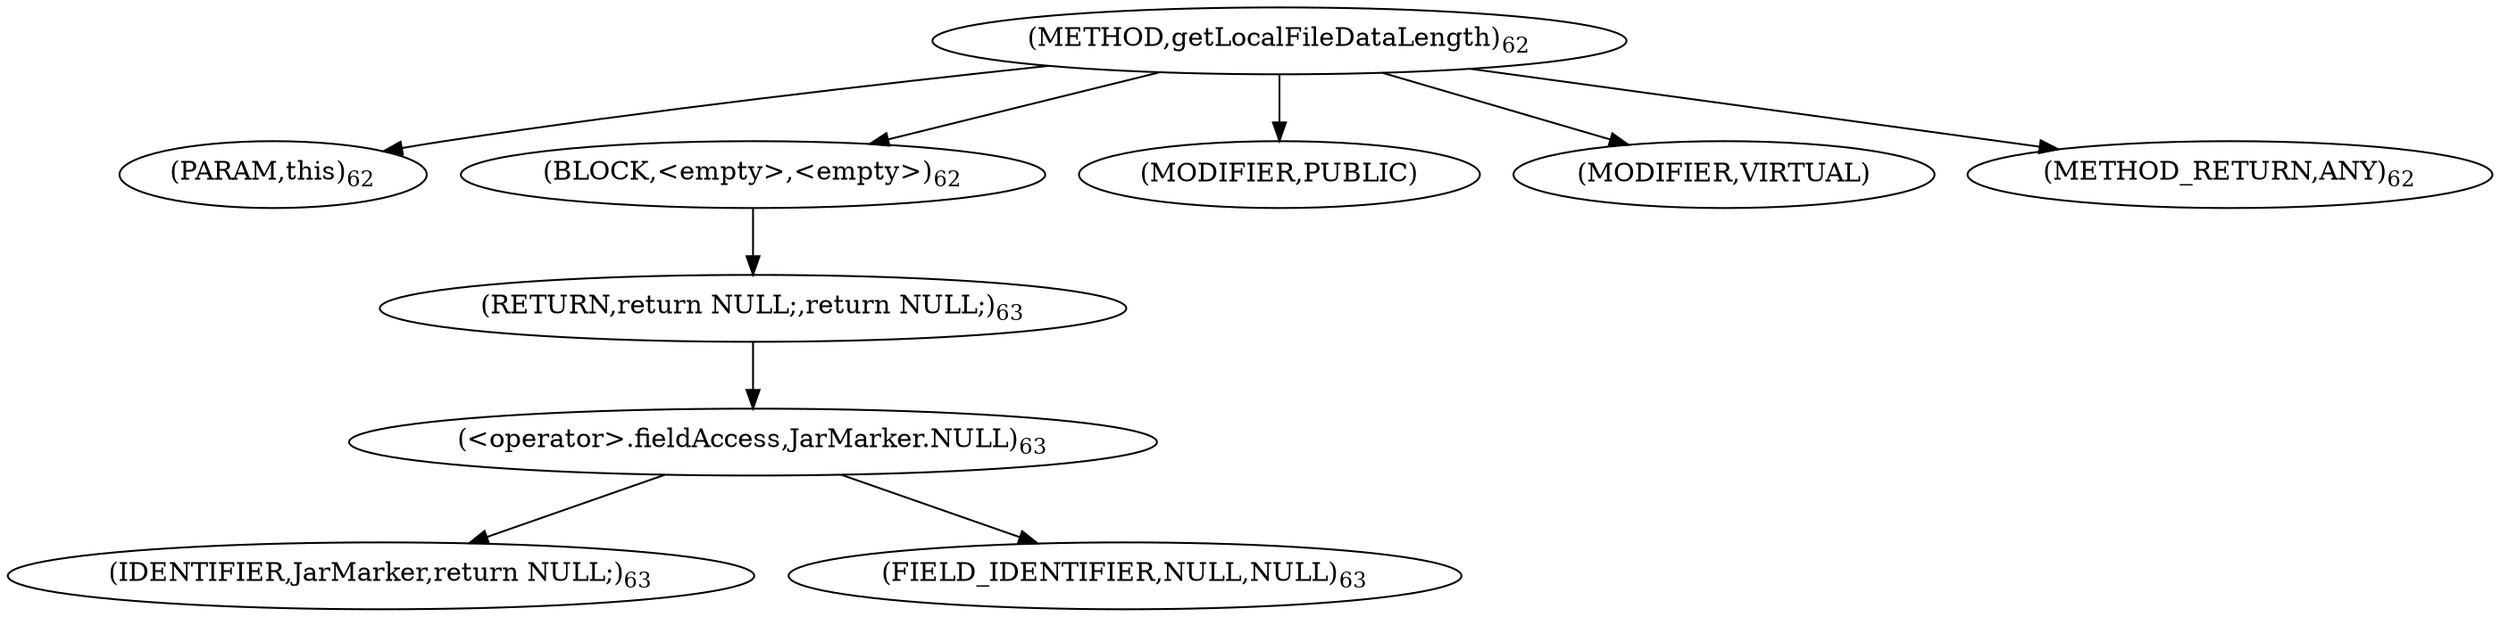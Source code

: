 digraph "getLocalFileDataLength" {  
"63" [label = <(METHOD,getLocalFileDataLength)<SUB>62</SUB>> ]
"64" [label = <(PARAM,this)<SUB>62</SUB>> ]
"65" [label = <(BLOCK,&lt;empty&gt;,&lt;empty&gt;)<SUB>62</SUB>> ]
"66" [label = <(RETURN,return NULL;,return NULL;)<SUB>63</SUB>> ]
"67" [label = <(&lt;operator&gt;.fieldAccess,JarMarker.NULL)<SUB>63</SUB>> ]
"68" [label = <(IDENTIFIER,JarMarker,return NULL;)<SUB>63</SUB>> ]
"69" [label = <(FIELD_IDENTIFIER,NULL,NULL)<SUB>63</SUB>> ]
"70" [label = <(MODIFIER,PUBLIC)> ]
"71" [label = <(MODIFIER,VIRTUAL)> ]
"72" [label = <(METHOD_RETURN,ANY)<SUB>62</SUB>> ]
  "63" -> "64" 
  "63" -> "65" 
  "63" -> "70" 
  "63" -> "71" 
  "63" -> "72" 
  "65" -> "66" 
  "66" -> "67" 
  "67" -> "68" 
  "67" -> "69" 
}

